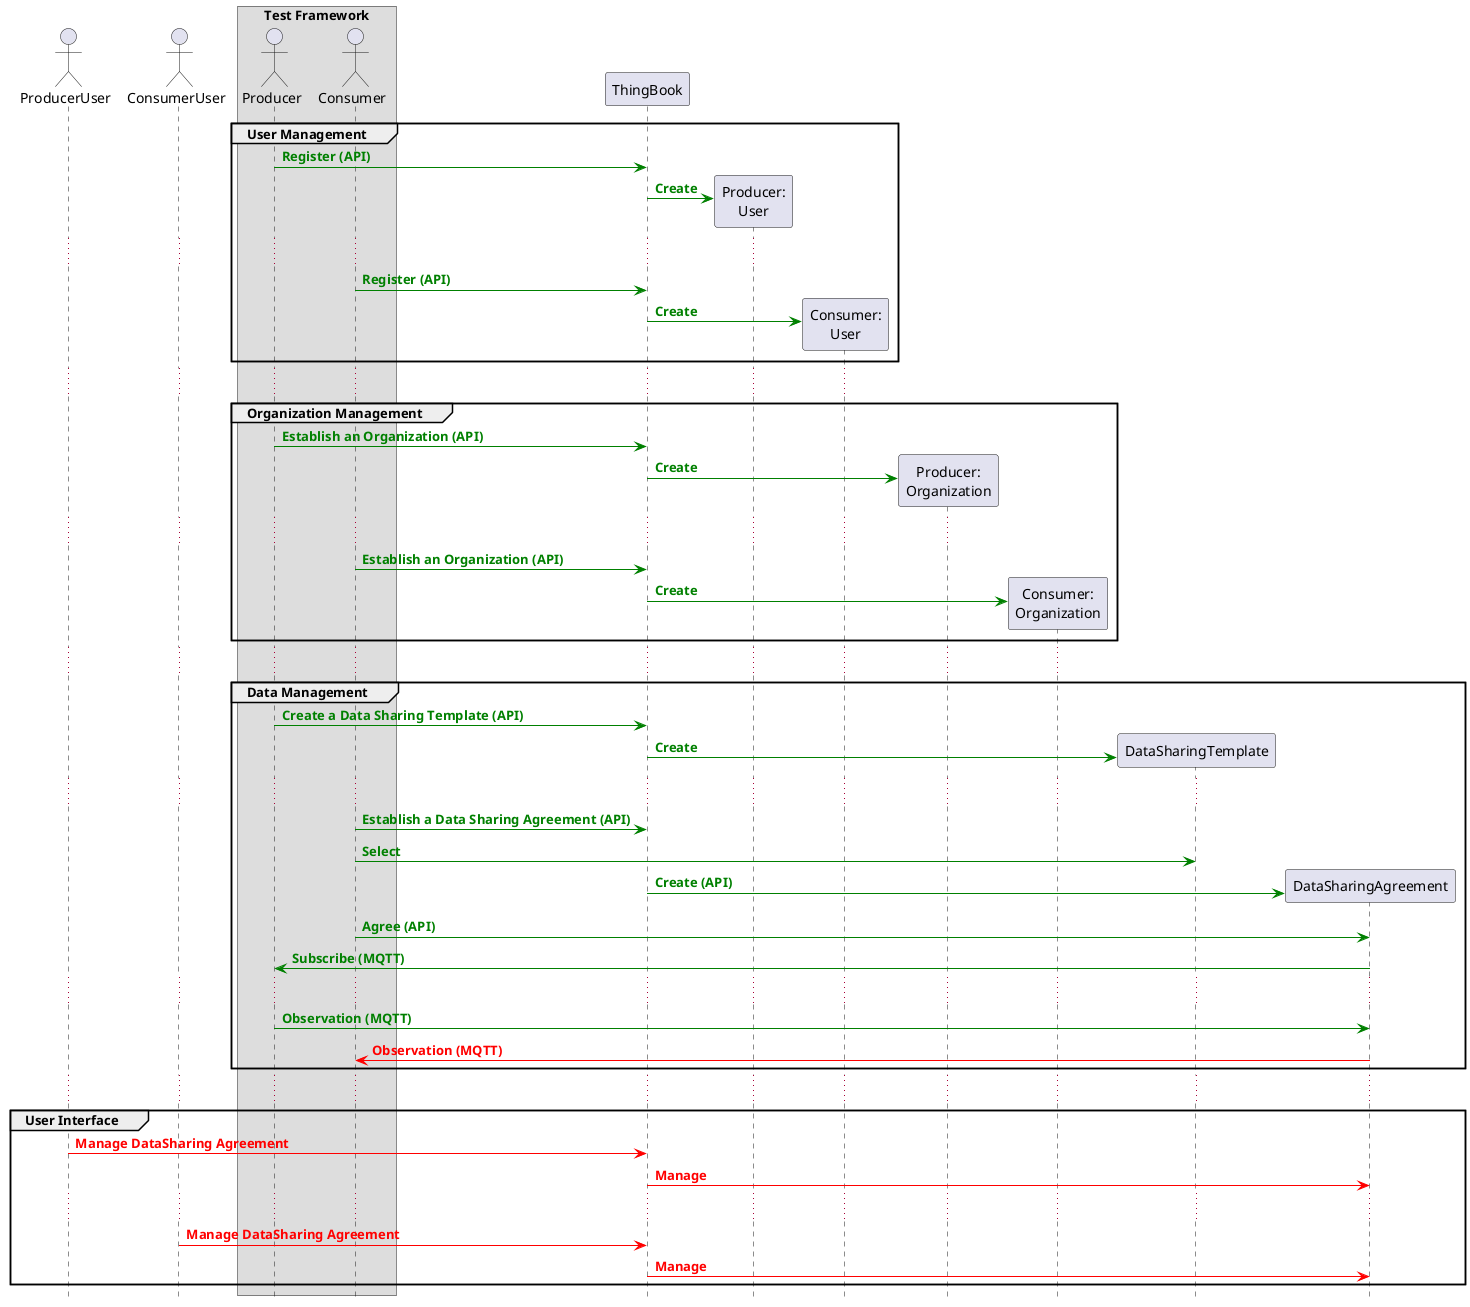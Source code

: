 @startuml "ThingBook System Thread"
actor ProducerUser
actor ConsumerUser
box Test Framework
actor Producer
actor Consumer
end box
group User Management
Producer    -[#green]> ThingBook : <font color=green><b>Register (API)</b></font>
create "Producer:\nUser"
ThingBook   -[#green]> "Producer:\nUser" : <font color=green><b>Create</b></font>
...
Consumer    -[#green]> ThingBook : <font color=green><b>Register (API)</b></font>
create "Consumer:\nUser"
ThingBook   -[#green]> "Consumer:\nUser" : <font color=green><b>Create</b></font>
end
...
group Organization Management
Producer    -[#green]> ThingBook : <font color=green><b>Establish an Organization (API)</b></font>
create "Producer:\nOrganization"
ThingBook   -[#green]> "Producer:\nOrganization" : <font color=green><b>Create</b></font>
...
Consumer    -[#green]> ThingBook : <font color=green><b>Establish an Organization (API)</b></font>
create "Consumer:\nOrganization"
ThingBook   -[#green]> "Consumer:\nOrganization" : <font color=green><b>Create</b></font>
end
...
group Data Management
Producer    -[#green]> ThingBook : <font color=green><b>Create a Data Sharing Template (API)</b></font>
create DataSharingTemplate
ThingBook               -[#green]> DataSharingTemplate : <font color=green><b>Create</b></font>
...
Consumer    -[#green]> ThingBook : <font color=green><b>Establish a Data Sharing Agreement (API)</b></font>
Consumer    -[#green]> DataSharingTemplate : <font color=green><b>Select</b></font>
create DataSharingAgreement
ThingBook               -[#green]> DataSharingAgreement : <font color=green><b>Create (API)</b></font>
Consumer    -[#green]> DataSharingAgreement : <font color=green><b>Agree (API)</b></font>
DataSharingAgreement    -[#green]> Producer : <font color=green><b>Subscribe (MQTT)</b></font>
...
Producer    -[#green]> DataSharingAgreement : <font color=green><b>Observation (MQTT)</b></font>
Consumer    <[#red]-   DataSharingAgreement : <font color=red><b>Observation (MQTT)</b></font>
end
...
group User Interface
ProducerUser -[#red]>    ThingBook : <font color=red><b>Manage DataSharing Agreement</b></font>
ThingBook   -[#red]>    DataSharingAgreement : <font color=red><b>Manage</b></font>
...
ConsumerUser -[#red]>    ThingBook : <font color=red><b>Manage DataSharing Agreement</b></font>
ThingBook   -[#red]>    DataSharingAgreement : <font color=red><b>Manage</b></font>
end

hide footbox
@enduml
